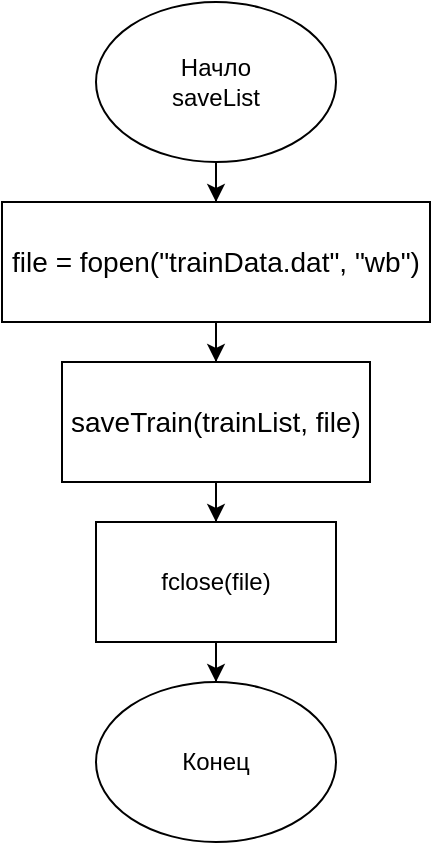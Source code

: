 <mxfile version="21.1.2" type="device">
  <diagram name="Страница 1" id="aFMWTvks89fq2DPusPuJ">
    <mxGraphModel dx="792" dy="1138" grid="1" gridSize="10" guides="1" tooltips="1" connect="1" arrows="1" fold="1" page="1" pageScale="1" pageWidth="827" pageHeight="1169" math="0" shadow="0">
      <root>
        <mxCell id="0" />
        <mxCell id="1" parent="0" />
        <mxCell id="6ogoVWHAS1f5B-40C9d9-3" style="edgeStyle=orthogonalEdgeStyle;rounded=0;orthogonalLoop=1;jettySize=auto;html=1;entryX=0.5;entryY=0;entryDx=0;entryDy=0;" edge="1" parent="1" source="6ogoVWHAS1f5B-40C9d9-1" target="6ogoVWHAS1f5B-40C9d9-2">
          <mxGeometry relative="1" as="geometry" />
        </mxCell>
        <mxCell id="6ogoVWHAS1f5B-40C9d9-1" value="Начло&lt;br&gt;saveList" style="ellipse;whiteSpace=wrap;html=1;" vertex="1" parent="1">
          <mxGeometry x="354" y="20" width="120" height="80" as="geometry" />
        </mxCell>
        <mxCell id="6ogoVWHAS1f5B-40C9d9-5" style="edgeStyle=orthogonalEdgeStyle;rounded=0;orthogonalLoop=1;jettySize=auto;html=1;" edge="1" parent="1" source="6ogoVWHAS1f5B-40C9d9-2" target="6ogoVWHAS1f5B-40C9d9-4">
          <mxGeometry relative="1" as="geometry" />
        </mxCell>
        <mxCell id="6ogoVWHAS1f5B-40C9d9-2" value="&lt;div style=&quot;font-size: 14px; line-height: 19px;&quot;&gt;&lt;span style=&quot;background-color: rgb(255, 255, 255);&quot;&gt;file = fopen(&quot;trainData.dat&quot;, &quot;wb&quot;)&lt;/span&gt;&lt;/div&gt;" style="rounded=0;whiteSpace=wrap;html=1;" vertex="1" parent="1">
          <mxGeometry x="307" y="120" width="214" height="60" as="geometry" />
        </mxCell>
        <mxCell id="6ogoVWHAS1f5B-40C9d9-7" style="edgeStyle=orthogonalEdgeStyle;rounded=0;orthogonalLoop=1;jettySize=auto;html=1;" edge="1" parent="1" source="6ogoVWHAS1f5B-40C9d9-4" target="6ogoVWHAS1f5B-40C9d9-6">
          <mxGeometry relative="1" as="geometry" />
        </mxCell>
        <mxCell id="6ogoVWHAS1f5B-40C9d9-4" value="&lt;div style=&quot;font-size: 14px; line-height: 19px;&quot;&gt;&lt;span style=&quot;background-color: rgb(255, 255, 255);&quot;&gt;saveTrain(trainList, file)&lt;/span&gt;&lt;/div&gt;" style="rounded=0;whiteSpace=wrap;html=1;" vertex="1" parent="1">
          <mxGeometry x="337" y="200" width="154" height="60" as="geometry" />
        </mxCell>
        <mxCell id="6ogoVWHAS1f5B-40C9d9-9" style="edgeStyle=orthogonalEdgeStyle;rounded=0;orthogonalLoop=1;jettySize=auto;html=1;entryX=0.5;entryY=0;entryDx=0;entryDy=0;" edge="1" parent="1" source="6ogoVWHAS1f5B-40C9d9-6" target="6ogoVWHAS1f5B-40C9d9-8">
          <mxGeometry relative="1" as="geometry" />
        </mxCell>
        <mxCell id="6ogoVWHAS1f5B-40C9d9-6" value="fclose(file)" style="rounded=0;whiteSpace=wrap;html=1;" vertex="1" parent="1">
          <mxGeometry x="354" y="280" width="120" height="60" as="geometry" />
        </mxCell>
        <mxCell id="6ogoVWHAS1f5B-40C9d9-8" value="Конец" style="ellipse;whiteSpace=wrap;html=1;" vertex="1" parent="1">
          <mxGeometry x="354" y="360" width="120" height="80" as="geometry" />
        </mxCell>
      </root>
    </mxGraphModel>
  </diagram>
</mxfile>
